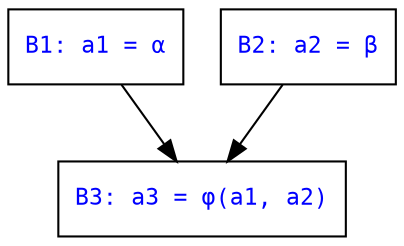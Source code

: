 digraph G {
  node[shape=record, fontname=Courier, fontcolor=blue, fontsize=11];
  B1[label="B1: a1 = &alpha;"]
  B2[label="B2: a2 = &beta;"]
  B3[label="B3: a3 = &phi;(a1, a2)"]
  /* B4[label="B4: a = b + c"] */
  /* B5[label="B5: a = b + c"] */

  B1 -> B3
  B2 -> B3
  /* B3 -> B4 */
  /* B4 -> B5 */
  /* B5 -> B2 */

}
